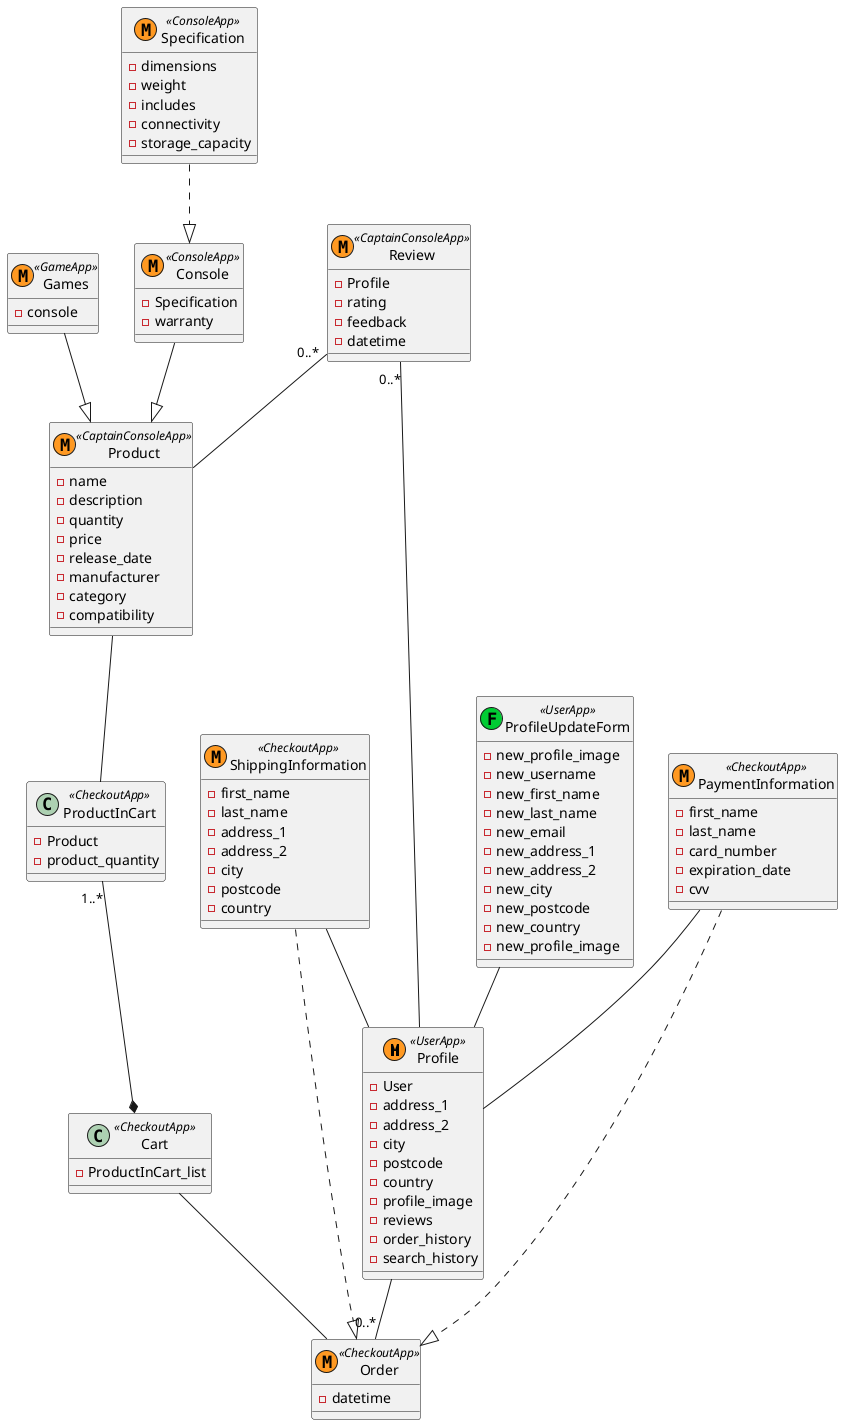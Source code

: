 @startuml

skinparam stereotypeCBackgroundColor <<UserApp>> Green

class Profile << (M, #FF9922) UserApp>> {
    -User
    -address_1
    -address_2
    -city
    -postcode
    -country
    -profile_image
    -reviews
    -order_history
    -search_history
}
class ProfileUpdateForm << (F, #00CC33) UserApp>> {
    -new_profile_image
    -new_username
    -new_first_name
    -new_last_name
    -new_email
    -new_address_1
    -new_address_2
    -new_city
    -new_postcode
    -new_country
    -new_profile_image
}

class Product << (M, #FF9922) CaptainConsoleApp>> {
    -name
    -description
    -quantity
    -price
    -release_date
    -manufacturer
    -category
    -compatibility

}

class Games << (M, #FF9922) GameApp>> {
    -console
}

class Console << (M, #FF9922) ConsoleApp>> {
    -Specification
    -warranty
}

class Specification << (M, #FF9922) ConsoleApp>> {
    -dimensions
    -weight
    -includes
    -connectivity
    -storage_capacity
}

class Review << (M, #FF9922) CaptainConsoleApp>> {
    -Profile
    -rating
    -feedback
    -datetime
}

class ProductInCart <<CheckoutApp>> {
    -Product
    -product_quantity
}
class Cart <<CheckoutApp>> {
    -ProductInCart_list
}
class ShippingInformation << (M, #FF9922) CheckoutApp>> {
-first_name
-last_name
-address_1
-address_2
-city
-postcode
-country
}
class PaymentInformation << (M, #FF9922) CheckoutApp>> {
-first_name
-last_name
-card_number
-expiration_date
-cvv
}

class Order << (M, #FF9922) CheckoutApp>> {
-datetime
}

Product -- ProductInCart
Review "0..*" -- Product
Review "0..*" -- Profile
Profile -- "0..*" Order
ProfileUpdateForm -- Profile
ProductInCart "1..*" --* Cart
PaymentInformation -- Profile
ShippingInformation -- Profile
PaymentInformation ..|> Order
ShippingInformation ..|> Order
Cart -- Order
Games --|> Product
Console --|> Product
Specification ..|> Console
@enduml